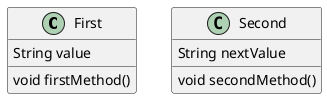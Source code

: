 @startuml
    class First {
        String value 
        void firstMethod()
    }

    class Second {
        String nextValue
        void secondMethod()
    }
@enduml